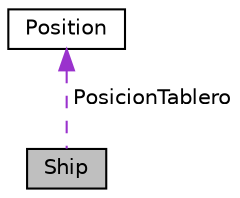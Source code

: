 digraph "Ship"
{
  edge [fontname="Helvetica",fontsize="10",labelfontname="Helvetica",labelfontsize="10"];
  node [fontname="Helvetica",fontsize="10",shape=record];
  Node1 [label="Ship",height=0.2,width=0.4,color="black", fillcolor="grey75", style="filled", fontcolor="black"];
  Node2 -> Node1 [dir="back",color="darkorchid3",fontsize="10",style="dashed",label=" PosicionTablero" ,fontname="Helvetica"];
  Node2 [label="Position",height=0.2,width=0.4,color="black", fillcolor="white", style="filled",URL="$struct_position.html"];
}
